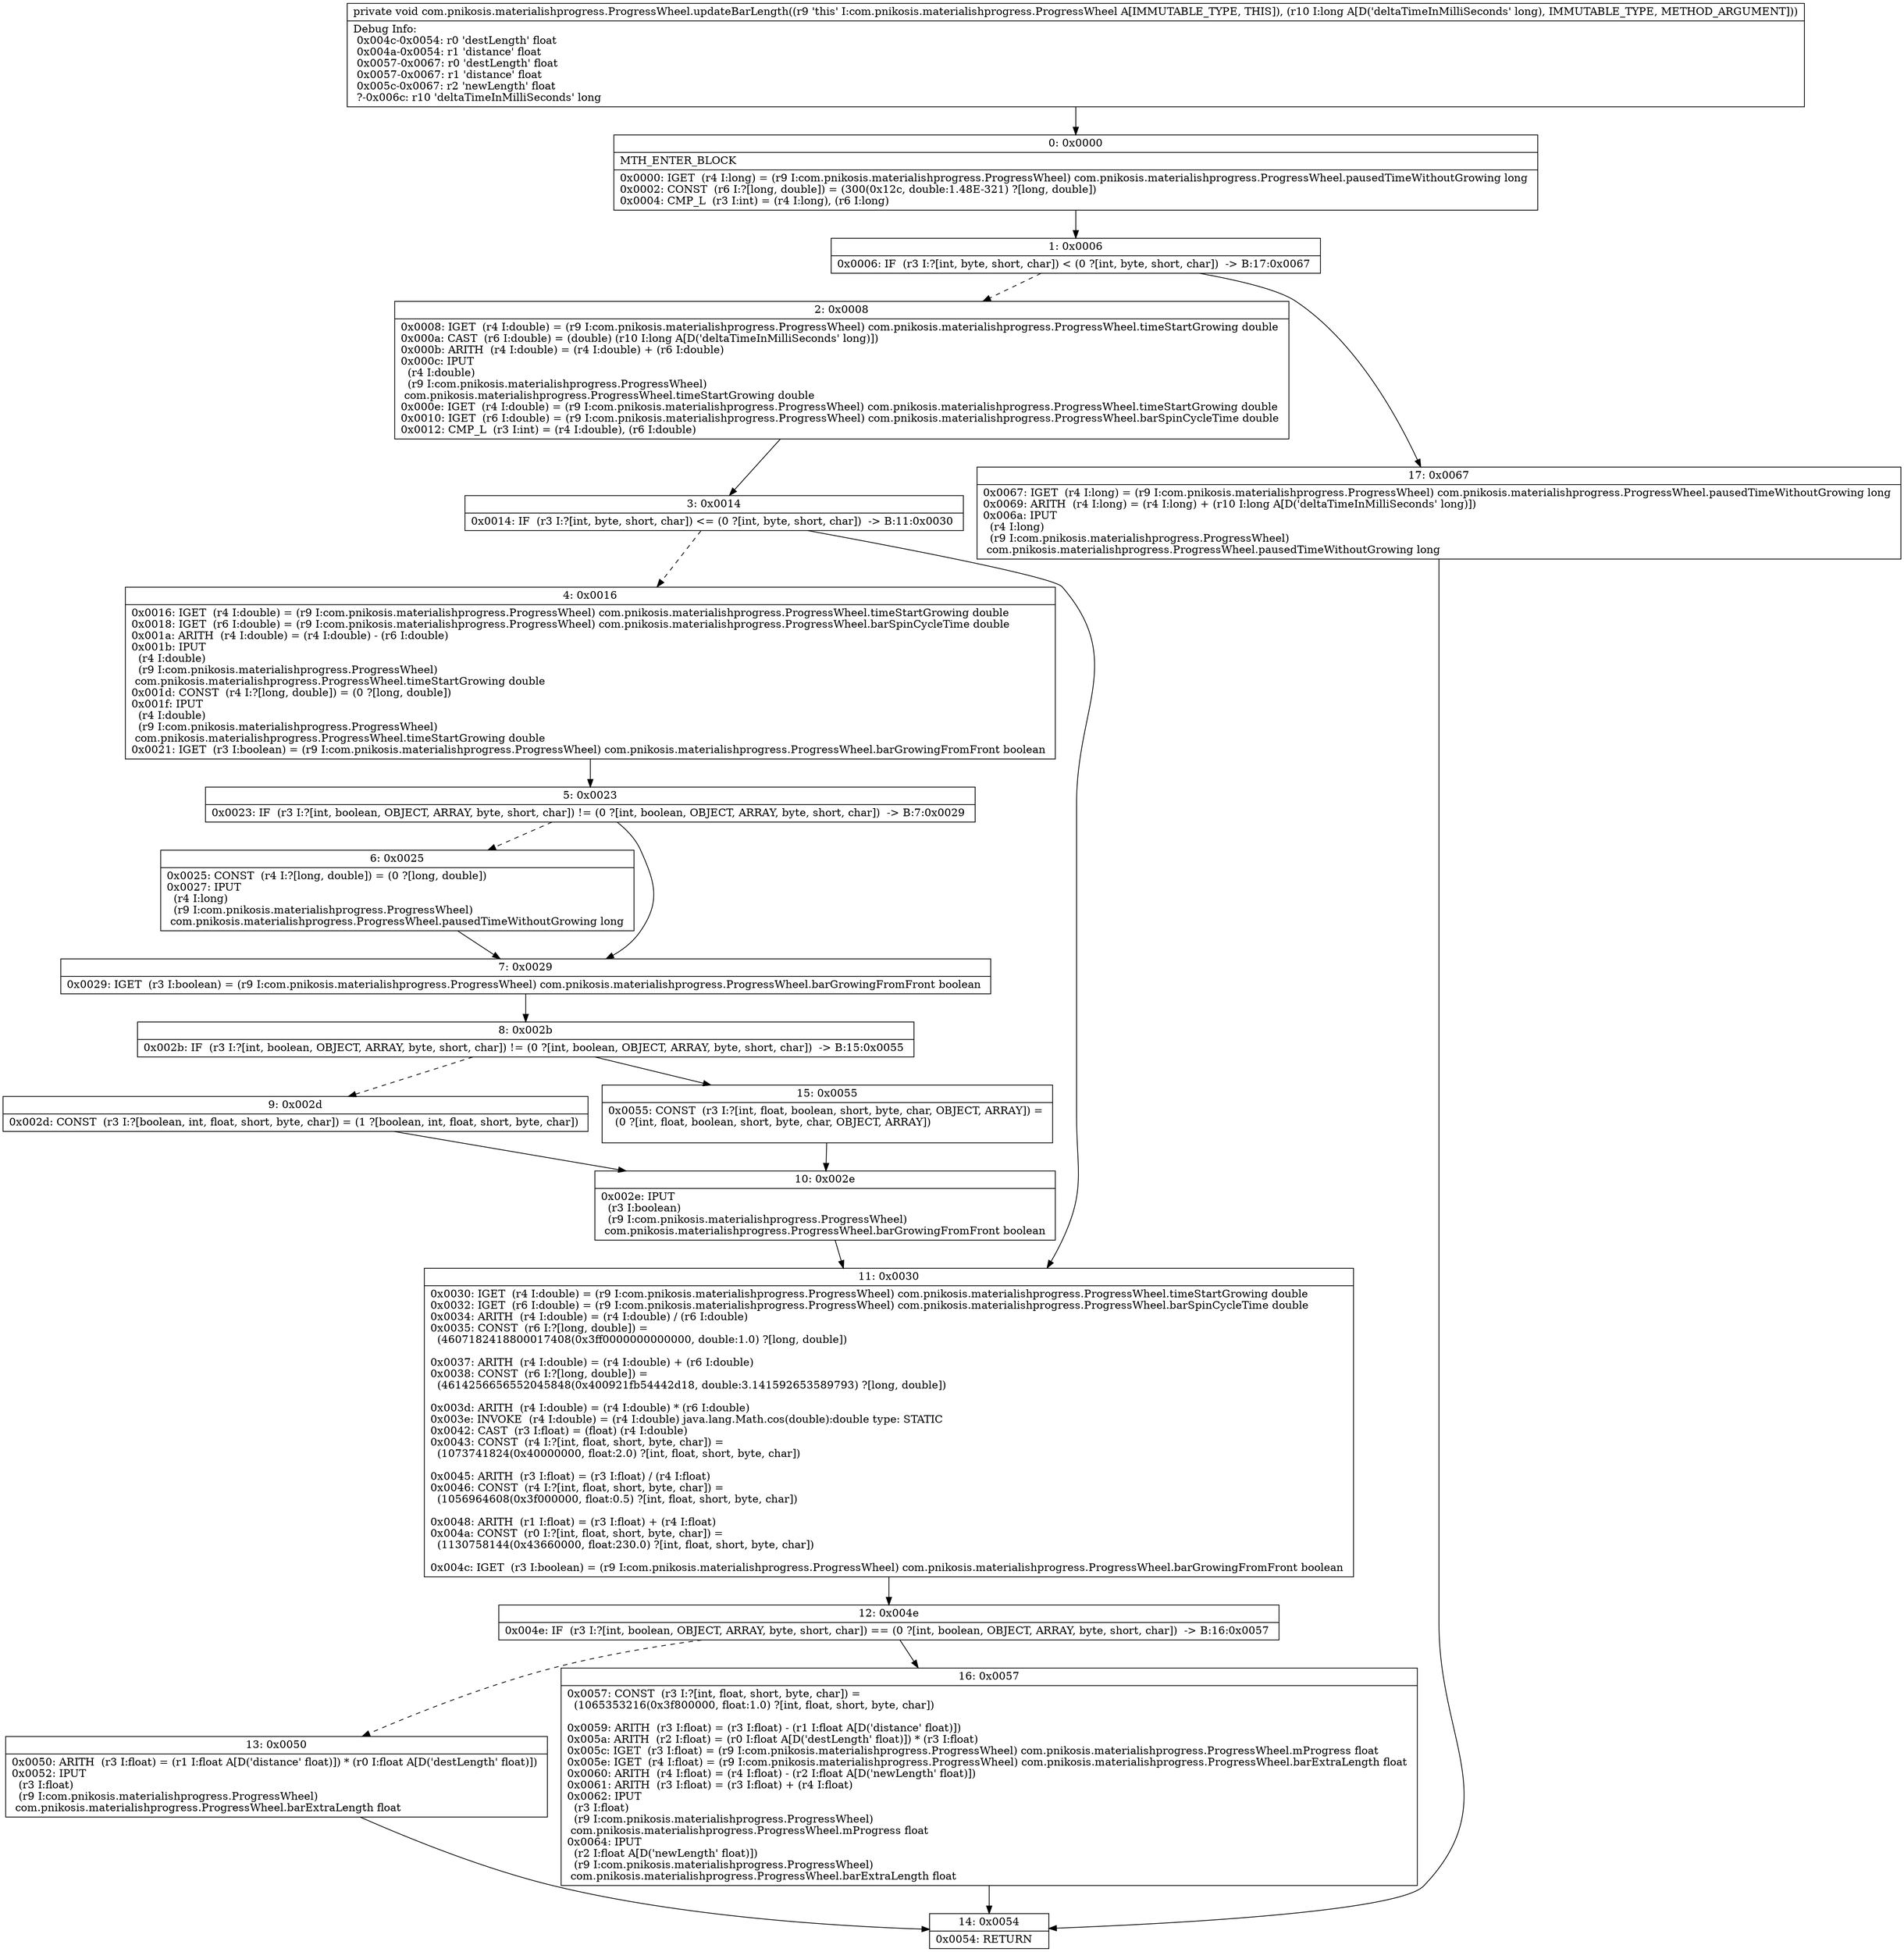 digraph "CFG forcom.pnikosis.materialishprogress.ProgressWheel.updateBarLength(J)V" {
Node_0 [shape=record,label="{0\:\ 0x0000|MTH_ENTER_BLOCK\l|0x0000: IGET  (r4 I:long) = (r9 I:com.pnikosis.materialishprogress.ProgressWheel) com.pnikosis.materialishprogress.ProgressWheel.pausedTimeWithoutGrowing long \l0x0002: CONST  (r6 I:?[long, double]) = (300(0x12c, double:1.48E\-321) ?[long, double]) \l0x0004: CMP_L  (r3 I:int) = (r4 I:long), (r6 I:long) \l}"];
Node_1 [shape=record,label="{1\:\ 0x0006|0x0006: IF  (r3 I:?[int, byte, short, char]) \< (0 ?[int, byte, short, char])  \-\> B:17:0x0067 \l}"];
Node_2 [shape=record,label="{2\:\ 0x0008|0x0008: IGET  (r4 I:double) = (r9 I:com.pnikosis.materialishprogress.ProgressWheel) com.pnikosis.materialishprogress.ProgressWheel.timeStartGrowing double \l0x000a: CAST  (r6 I:double) = (double) (r10 I:long A[D('deltaTimeInMilliSeconds' long)]) \l0x000b: ARITH  (r4 I:double) = (r4 I:double) + (r6 I:double) \l0x000c: IPUT  \l  (r4 I:double)\l  (r9 I:com.pnikosis.materialishprogress.ProgressWheel)\l com.pnikosis.materialishprogress.ProgressWheel.timeStartGrowing double \l0x000e: IGET  (r4 I:double) = (r9 I:com.pnikosis.materialishprogress.ProgressWheel) com.pnikosis.materialishprogress.ProgressWheel.timeStartGrowing double \l0x0010: IGET  (r6 I:double) = (r9 I:com.pnikosis.materialishprogress.ProgressWheel) com.pnikosis.materialishprogress.ProgressWheel.barSpinCycleTime double \l0x0012: CMP_L  (r3 I:int) = (r4 I:double), (r6 I:double) \l}"];
Node_3 [shape=record,label="{3\:\ 0x0014|0x0014: IF  (r3 I:?[int, byte, short, char]) \<= (0 ?[int, byte, short, char])  \-\> B:11:0x0030 \l}"];
Node_4 [shape=record,label="{4\:\ 0x0016|0x0016: IGET  (r4 I:double) = (r9 I:com.pnikosis.materialishprogress.ProgressWheel) com.pnikosis.materialishprogress.ProgressWheel.timeStartGrowing double \l0x0018: IGET  (r6 I:double) = (r9 I:com.pnikosis.materialishprogress.ProgressWheel) com.pnikosis.materialishprogress.ProgressWheel.barSpinCycleTime double \l0x001a: ARITH  (r4 I:double) = (r4 I:double) \- (r6 I:double) \l0x001b: IPUT  \l  (r4 I:double)\l  (r9 I:com.pnikosis.materialishprogress.ProgressWheel)\l com.pnikosis.materialishprogress.ProgressWheel.timeStartGrowing double \l0x001d: CONST  (r4 I:?[long, double]) = (0 ?[long, double]) \l0x001f: IPUT  \l  (r4 I:double)\l  (r9 I:com.pnikosis.materialishprogress.ProgressWheel)\l com.pnikosis.materialishprogress.ProgressWheel.timeStartGrowing double \l0x0021: IGET  (r3 I:boolean) = (r9 I:com.pnikosis.materialishprogress.ProgressWheel) com.pnikosis.materialishprogress.ProgressWheel.barGrowingFromFront boolean \l}"];
Node_5 [shape=record,label="{5\:\ 0x0023|0x0023: IF  (r3 I:?[int, boolean, OBJECT, ARRAY, byte, short, char]) != (0 ?[int, boolean, OBJECT, ARRAY, byte, short, char])  \-\> B:7:0x0029 \l}"];
Node_6 [shape=record,label="{6\:\ 0x0025|0x0025: CONST  (r4 I:?[long, double]) = (0 ?[long, double]) \l0x0027: IPUT  \l  (r4 I:long)\l  (r9 I:com.pnikosis.materialishprogress.ProgressWheel)\l com.pnikosis.materialishprogress.ProgressWheel.pausedTimeWithoutGrowing long \l}"];
Node_7 [shape=record,label="{7\:\ 0x0029|0x0029: IGET  (r3 I:boolean) = (r9 I:com.pnikosis.materialishprogress.ProgressWheel) com.pnikosis.materialishprogress.ProgressWheel.barGrowingFromFront boolean \l}"];
Node_8 [shape=record,label="{8\:\ 0x002b|0x002b: IF  (r3 I:?[int, boolean, OBJECT, ARRAY, byte, short, char]) != (0 ?[int, boolean, OBJECT, ARRAY, byte, short, char])  \-\> B:15:0x0055 \l}"];
Node_9 [shape=record,label="{9\:\ 0x002d|0x002d: CONST  (r3 I:?[boolean, int, float, short, byte, char]) = (1 ?[boolean, int, float, short, byte, char]) \l}"];
Node_10 [shape=record,label="{10\:\ 0x002e|0x002e: IPUT  \l  (r3 I:boolean)\l  (r9 I:com.pnikosis.materialishprogress.ProgressWheel)\l com.pnikosis.materialishprogress.ProgressWheel.barGrowingFromFront boolean \l}"];
Node_11 [shape=record,label="{11\:\ 0x0030|0x0030: IGET  (r4 I:double) = (r9 I:com.pnikosis.materialishprogress.ProgressWheel) com.pnikosis.materialishprogress.ProgressWheel.timeStartGrowing double \l0x0032: IGET  (r6 I:double) = (r9 I:com.pnikosis.materialishprogress.ProgressWheel) com.pnikosis.materialishprogress.ProgressWheel.barSpinCycleTime double \l0x0034: ARITH  (r4 I:double) = (r4 I:double) \/ (r6 I:double) \l0x0035: CONST  (r6 I:?[long, double]) = \l  (4607182418800017408(0x3ff0000000000000, double:1.0) ?[long, double])\l \l0x0037: ARITH  (r4 I:double) = (r4 I:double) + (r6 I:double) \l0x0038: CONST  (r6 I:?[long, double]) = \l  (4614256656552045848(0x400921fb54442d18, double:3.141592653589793) ?[long, double])\l \l0x003d: ARITH  (r4 I:double) = (r4 I:double) * (r6 I:double) \l0x003e: INVOKE  (r4 I:double) = (r4 I:double) java.lang.Math.cos(double):double type: STATIC \l0x0042: CAST  (r3 I:float) = (float) (r4 I:double) \l0x0043: CONST  (r4 I:?[int, float, short, byte, char]) = \l  (1073741824(0x40000000, float:2.0) ?[int, float, short, byte, char])\l \l0x0045: ARITH  (r3 I:float) = (r3 I:float) \/ (r4 I:float) \l0x0046: CONST  (r4 I:?[int, float, short, byte, char]) = \l  (1056964608(0x3f000000, float:0.5) ?[int, float, short, byte, char])\l \l0x0048: ARITH  (r1 I:float) = (r3 I:float) + (r4 I:float) \l0x004a: CONST  (r0 I:?[int, float, short, byte, char]) = \l  (1130758144(0x43660000, float:230.0) ?[int, float, short, byte, char])\l \l0x004c: IGET  (r3 I:boolean) = (r9 I:com.pnikosis.materialishprogress.ProgressWheel) com.pnikosis.materialishprogress.ProgressWheel.barGrowingFromFront boolean \l}"];
Node_12 [shape=record,label="{12\:\ 0x004e|0x004e: IF  (r3 I:?[int, boolean, OBJECT, ARRAY, byte, short, char]) == (0 ?[int, boolean, OBJECT, ARRAY, byte, short, char])  \-\> B:16:0x0057 \l}"];
Node_13 [shape=record,label="{13\:\ 0x0050|0x0050: ARITH  (r3 I:float) = (r1 I:float A[D('distance' float)]) * (r0 I:float A[D('destLength' float)]) \l0x0052: IPUT  \l  (r3 I:float)\l  (r9 I:com.pnikosis.materialishprogress.ProgressWheel)\l com.pnikosis.materialishprogress.ProgressWheel.barExtraLength float \l}"];
Node_14 [shape=record,label="{14\:\ 0x0054|0x0054: RETURN   \l}"];
Node_15 [shape=record,label="{15\:\ 0x0055|0x0055: CONST  (r3 I:?[int, float, boolean, short, byte, char, OBJECT, ARRAY]) = \l  (0 ?[int, float, boolean, short, byte, char, OBJECT, ARRAY])\l \l}"];
Node_16 [shape=record,label="{16\:\ 0x0057|0x0057: CONST  (r3 I:?[int, float, short, byte, char]) = \l  (1065353216(0x3f800000, float:1.0) ?[int, float, short, byte, char])\l \l0x0059: ARITH  (r3 I:float) = (r3 I:float) \- (r1 I:float A[D('distance' float)]) \l0x005a: ARITH  (r2 I:float) = (r0 I:float A[D('destLength' float)]) * (r3 I:float) \l0x005c: IGET  (r3 I:float) = (r9 I:com.pnikosis.materialishprogress.ProgressWheel) com.pnikosis.materialishprogress.ProgressWheel.mProgress float \l0x005e: IGET  (r4 I:float) = (r9 I:com.pnikosis.materialishprogress.ProgressWheel) com.pnikosis.materialishprogress.ProgressWheel.barExtraLength float \l0x0060: ARITH  (r4 I:float) = (r4 I:float) \- (r2 I:float A[D('newLength' float)]) \l0x0061: ARITH  (r3 I:float) = (r3 I:float) + (r4 I:float) \l0x0062: IPUT  \l  (r3 I:float)\l  (r9 I:com.pnikosis.materialishprogress.ProgressWheel)\l com.pnikosis.materialishprogress.ProgressWheel.mProgress float \l0x0064: IPUT  \l  (r2 I:float A[D('newLength' float)])\l  (r9 I:com.pnikosis.materialishprogress.ProgressWheel)\l com.pnikosis.materialishprogress.ProgressWheel.barExtraLength float \l}"];
Node_17 [shape=record,label="{17\:\ 0x0067|0x0067: IGET  (r4 I:long) = (r9 I:com.pnikosis.materialishprogress.ProgressWheel) com.pnikosis.materialishprogress.ProgressWheel.pausedTimeWithoutGrowing long \l0x0069: ARITH  (r4 I:long) = (r4 I:long) + (r10 I:long A[D('deltaTimeInMilliSeconds' long)]) \l0x006a: IPUT  \l  (r4 I:long)\l  (r9 I:com.pnikosis.materialishprogress.ProgressWheel)\l com.pnikosis.materialishprogress.ProgressWheel.pausedTimeWithoutGrowing long \l}"];
MethodNode[shape=record,label="{private void com.pnikosis.materialishprogress.ProgressWheel.updateBarLength((r9 'this' I:com.pnikosis.materialishprogress.ProgressWheel A[IMMUTABLE_TYPE, THIS]), (r10 I:long A[D('deltaTimeInMilliSeconds' long), IMMUTABLE_TYPE, METHOD_ARGUMENT]))  | Debug Info:\l  0x004c\-0x0054: r0 'destLength' float\l  0x004a\-0x0054: r1 'distance' float\l  0x0057\-0x0067: r0 'destLength' float\l  0x0057\-0x0067: r1 'distance' float\l  0x005c\-0x0067: r2 'newLength' float\l  ?\-0x006c: r10 'deltaTimeInMilliSeconds' long\l}"];
MethodNode -> Node_0;
Node_0 -> Node_1;
Node_1 -> Node_2[style=dashed];
Node_1 -> Node_17;
Node_2 -> Node_3;
Node_3 -> Node_4[style=dashed];
Node_3 -> Node_11;
Node_4 -> Node_5;
Node_5 -> Node_6[style=dashed];
Node_5 -> Node_7;
Node_6 -> Node_7;
Node_7 -> Node_8;
Node_8 -> Node_9[style=dashed];
Node_8 -> Node_15;
Node_9 -> Node_10;
Node_10 -> Node_11;
Node_11 -> Node_12;
Node_12 -> Node_13[style=dashed];
Node_12 -> Node_16;
Node_13 -> Node_14;
Node_15 -> Node_10;
Node_16 -> Node_14;
Node_17 -> Node_14;
}

